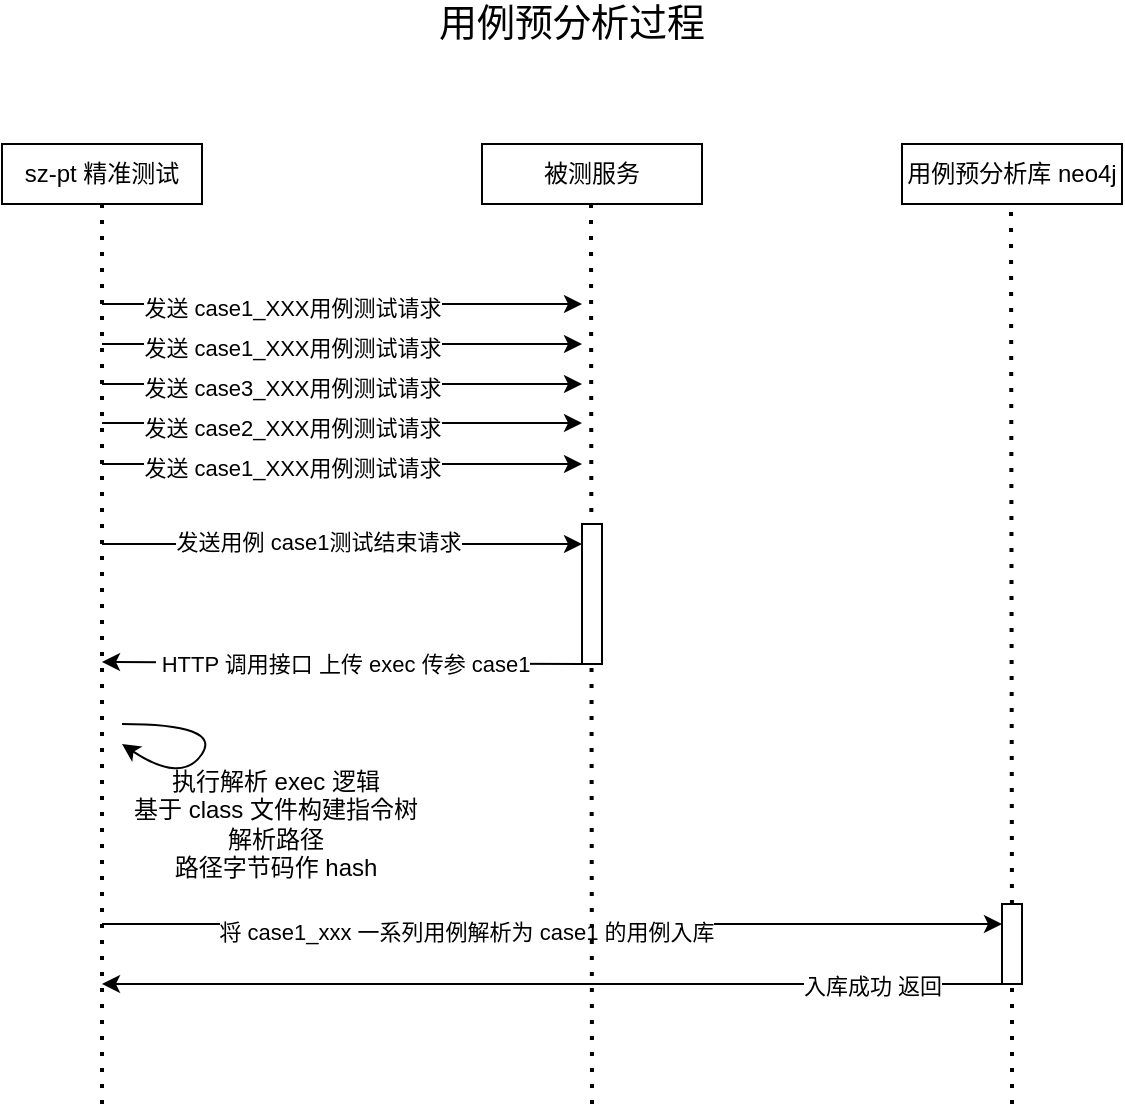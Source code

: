<mxfile version="27.0.3">
  <diagram name="第 1 页" id="Z0FvxLD0hqI7qlj6Cq4k">
    <mxGraphModel dx="1350" dy="670" grid="1" gridSize="10" guides="1" tooltips="1" connect="1" arrows="1" fold="1" page="1" pageScale="1" pageWidth="827" pageHeight="1169" math="0" shadow="0">
      <root>
        <mxCell id="0" />
        <mxCell id="1" parent="0" />
        <mxCell id="Ye4hKDb8vEAnaQrvqYou-1" value="sz-pt 精准测试" style="rounded=0;whiteSpace=wrap;html=1;" vertex="1" parent="1">
          <mxGeometry x="340" y="120" width="100" height="30" as="geometry" />
        </mxCell>
        <mxCell id="Ye4hKDb8vEAnaQrvqYou-2" value="" style="endArrow=none;dashed=1;html=1;dashPattern=1 3;strokeWidth=2;rounded=0;entryX=0.5;entryY=1;entryDx=0;entryDy=0;" edge="1" parent="1" target="Ye4hKDb8vEAnaQrvqYou-1">
          <mxGeometry width="50" height="50" relative="1" as="geometry">
            <mxPoint x="390" y="600" as="sourcePoint" />
            <mxPoint x="590" y="310" as="targetPoint" />
          </mxGeometry>
        </mxCell>
        <mxCell id="Ye4hKDb8vEAnaQrvqYou-3" value="被测服务" style="rounded=0;whiteSpace=wrap;html=1;" vertex="1" parent="1">
          <mxGeometry x="580" y="120" width="110" height="30" as="geometry" />
        </mxCell>
        <mxCell id="Ye4hKDb8vEAnaQrvqYou-9" value="" style="endArrow=classic;html=1;rounded=0;entryX=0;entryY=0.071;entryDx=0;entryDy=0;entryPerimeter=0;" edge="1" parent="1">
          <mxGeometry width="50" height="50" relative="1" as="geometry">
            <mxPoint x="390" y="220" as="sourcePoint" />
            <mxPoint x="630" y="220" as="targetPoint" />
          </mxGeometry>
        </mxCell>
        <mxCell id="Ye4hKDb8vEAnaQrvqYou-10" value="发送 case1_XXX用例测试请求" style="edgeLabel;html=1;align=center;verticalAlign=middle;resizable=0;points=[];" vertex="1" connectable="0" parent="Ye4hKDb8vEAnaQrvqYou-9">
          <mxGeometry x="-0.208" y="-2" relative="1" as="geometry">
            <mxPoint as="offset" />
          </mxGeometry>
        </mxCell>
        <mxCell id="Ye4hKDb8vEAnaQrvqYou-11" value="" style="endArrow=classic;html=1;rounded=0;entryX=0;entryY=0.071;entryDx=0;entryDy=0;entryPerimeter=0;" edge="1" parent="1">
          <mxGeometry width="50" height="50" relative="1" as="geometry">
            <mxPoint x="390" y="240" as="sourcePoint" />
            <mxPoint x="630" y="240" as="targetPoint" />
          </mxGeometry>
        </mxCell>
        <mxCell id="Ye4hKDb8vEAnaQrvqYou-12" value="发送 case3_XXX用例测试请求" style="edgeLabel;html=1;align=center;verticalAlign=middle;resizable=0;points=[];" vertex="1" connectable="0" parent="Ye4hKDb8vEAnaQrvqYou-11">
          <mxGeometry x="-0.208" y="-2" relative="1" as="geometry">
            <mxPoint as="offset" />
          </mxGeometry>
        </mxCell>
        <mxCell id="Ye4hKDb8vEAnaQrvqYou-14" value="" style="endArrow=classic;html=1;rounded=0;entryX=0;entryY=0;entryDx=0;entryDy=0;" edge="1" parent="1">
          <mxGeometry width="50" height="50" relative="1" as="geometry">
            <mxPoint x="390" y="320" as="sourcePoint" />
            <mxPoint x="630" y="320" as="targetPoint" />
          </mxGeometry>
        </mxCell>
        <mxCell id="Ye4hKDb8vEAnaQrvqYou-15" value="发送用例 case1测试结束请求" style="edgeLabel;html=1;align=center;verticalAlign=middle;resizable=0;points=[];" vertex="1" connectable="0" parent="Ye4hKDb8vEAnaQrvqYou-14">
          <mxGeometry x="-0.104" y="1" relative="1" as="geometry">
            <mxPoint as="offset" />
          </mxGeometry>
        </mxCell>
        <mxCell id="Ye4hKDb8vEAnaQrvqYou-18" value="" style="endArrow=classic;html=1;rounded=0;exitX=0;exitY=1;exitDx=0;exitDy=0;" edge="1" parent="1" source="Ye4hKDb8vEAnaQrvqYou-6">
          <mxGeometry width="50" height="50" relative="1" as="geometry">
            <mxPoint x="620" y="379" as="sourcePoint" />
            <mxPoint x="390" y="379" as="targetPoint" />
          </mxGeometry>
        </mxCell>
        <mxCell id="Ye4hKDb8vEAnaQrvqYou-36" value="&amp;nbsp;HTTP 调用接口 上传 exec 传参 case1" style="edgeLabel;html=1;align=center;verticalAlign=middle;resizable=0;points=[];" vertex="1" connectable="0" parent="Ye4hKDb8vEAnaQrvqYou-18">
          <mxGeometry relative="1" as="geometry">
            <mxPoint as="offset" />
          </mxGeometry>
        </mxCell>
        <mxCell id="Ye4hKDb8vEAnaQrvqYou-20" value="&lt;span style=&quot;color: rgba(0, 0, 0, 0); font-family: monospace; font-size: 0px; text-align: start; background-color: rgb(236, 236, 236);&quot;&gt;%3CmxGraphModel%3E%3Croot%3E%3CmxCell%20id%3D%220%22%2F%3E%3CmxCell%20id%3D%221%22%20parent%3D%220%22%2F%3E%3CmxCell%20id%3D%222%22%20value%3D%22%22%20style%3D%22endArrow%3Dclassic%3Bhtml%3D1%3Brounded%3D0%3Bcurved%3D1%3B%22%20edge%3D%221%22%20parent%3D%221%22%3E%3CmxGeometry%20width%3D%2250%22%20height%3D%2250%22%20relative%3D%221%22%20as%3D%22geometry%22%3E%3CmxPoint%20x%3D%22500%22%20y%3D%22340%22%20as%3D%22sourcePoint%22%2F%3E%3CmxPoint%20x%3D%22500%22%20y%3D%22350%22%20as%3D%22targetPoint%22%2F%3E%3CArray%20as%3D%22points%22%3E%3CmxPoint%20x%3D%22550%22%20y%3D%22340%22%2F%3E%3CmxPoint%20x%3D%22530%22%20y%3D%22370%22%2F%3E%3C%2FArray%3E%3C%2FmxGeometry%3E%3C%2FmxCell%3E%3C%2Froot%3E%3C%2FmxGraphModel%3E&lt;/span&gt;" style="endArrow=classic;html=1;rounded=0;curved=1;" edge="1" parent="1">
          <mxGeometry x="-0.345" y="50" width="50" height="50" relative="1" as="geometry">
            <mxPoint x="400" y="410" as="sourcePoint" />
            <mxPoint x="400" y="420" as="targetPoint" />
            <Array as="points">
              <mxPoint x="450" y="410" />
              <mxPoint x="430" y="440" />
            </Array>
            <mxPoint as="offset" />
          </mxGeometry>
        </mxCell>
        <mxCell id="Ye4hKDb8vEAnaQrvqYou-21" value="执行解析 exec 逻辑&lt;br&gt;基于 class 文件构建指令树&lt;br&gt;解析路径&lt;br&gt;路径字节码作 hash" style="text;html=1;align=center;verticalAlign=middle;whiteSpace=wrap;rounded=0;" vertex="1" parent="1">
          <mxGeometry x="384" y="440" width="186" height="40" as="geometry" />
        </mxCell>
        <mxCell id="Ye4hKDb8vEAnaQrvqYou-22" value="用例预分析库 neo4j" style="rounded=0;whiteSpace=wrap;html=1;" vertex="1" parent="1">
          <mxGeometry x="790" y="120" width="110" height="30" as="geometry" />
        </mxCell>
        <mxCell id="Ye4hKDb8vEAnaQrvqYou-29" value="" style="endArrow=classic;html=1;rounded=0;entryX=0;entryY=0.071;entryDx=0;entryDy=0;entryPerimeter=0;" edge="1" parent="1">
          <mxGeometry width="50" height="50" relative="1" as="geometry">
            <mxPoint x="390" y="200" as="sourcePoint" />
            <mxPoint x="630" y="200" as="targetPoint" />
          </mxGeometry>
        </mxCell>
        <mxCell id="Ye4hKDb8vEAnaQrvqYou-30" value="发送 case1_XXX用例测试请求" style="edgeLabel;html=1;align=center;verticalAlign=middle;resizable=0;points=[];" vertex="1" connectable="0" parent="Ye4hKDb8vEAnaQrvqYou-29">
          <mxGeometry x="-0.208" y="-2" relative="1" as="geometry">
            <mxPoint as="offset" />
          </mxGeometry>
        </mxCell>
        <mxCell id="Ye4hKDb8vEAnaQrvqYou-32" value="" style="endArrow=classic;html=1;rounded=0;entryX=0;entryY=0.071;entryDx=0;entryDy=0;entryPerimeter=0;" edge="1" parent="1">
          <mxGeometry width="50" height="50" relative="1" as="geometry">
            <mxPoint x="390" y="259.5" as="sourcePoint" />
            <mxPoint x="630" y="259.5" as="targetPoint" />
          </mxGeometry>
        </mxCell>
        <mxCell id="Ye4hKDb8vEAnaQrvqYou-33" value="发送 case2_XXX用例测试请求" style="edgeLabel;html=1;align=center;verticalAlign=middle;resizable=0;points=[];" vertex="1" connectable="0" parent="Ye4hKDb8vEAnaQrvqYou-32">
          <mxGeometry x="-0.208" y="-2" relative="1" as="geometry">
            <mxPoint as="offset" />
          </mxGeometry>
        </mxCell>
        <mxCell id="Ye4hKDb8vEAnaQrvqYou-34" value="" style="endArrow=classic;html=1;rounded=0;entryX=0;entryY=0.071;entryDx=0;entryDy=0;entryPerimeter=0;" edge="1" parent="1">
          <mxGeometry width="50" height="50" relative="1" as="geometry">
            <mxPoint x="390" y="280" as="sourcePoint" />
            <mxPoint x="630" y="280" as="targetPoint" />
          </mxGeometry>
        </mxCell>
        <mxCell id="Ye4hKDb8vEAnaQrvqYou-35" value="发送 case1_XXX用例测试请求" style="edgeLabel;html=1;align=center;verticalAlign=middle;resizable=0;points=[];" vertex="1" connectable="0" parent="Ye4hKDb8vEAnaQrvqYou-34">
          <mxGeometry x="-0.208" y="-2" relative="1" as="geometry">
            <mxPoint as="offset" />
          </mxGeometry>
        </mxCell>
        <mxCell id="Ye4hKDb8vEAnaQrvqYou-38" value="" style="endArrow=classic;html=1;rounded=0;entryX=0;entryY=0.25;entryDx=0;entryDy=0;" edge="1" parent="1" target="Ye4hKDb8vEAnaQrvqYou-43">
          <mxGeometry width="50" height="50" relative="1" as="geometry">
            <mxPoint x="390" y="510" as="sourcePoint" />
            <mxPoint x="830" y="510" as="targetPoint" />
          </mxGeometry>
        </mxCell>
        <mxCell id="Ye4hKDb8vEAnaQrvqYou-42" value="将 case1_xxx 一系列用例解析为 case1 的用例入库" style="edgeLabel;html=1;align=center;verticalAlign=middle;resizable=0;points=[];" vertex="1" connectable="0" parent="Ye4hKDb8vEAnaQrvqYou-38">
          <mxGeometry x="-0.191" y="-4" relative="1" as="geometry">
            <mxPoint as="offset" />
          </mxGeometry>
        </mxCell>
        <mxCell id="Ye4hKDb8vEAnaQrvqYou-40" value="" style="endArrow=none;dashed=1;html=1;dashPattern=1 3;strokeWidth=2;rounded=0;entryX=0.5;entryY=1;entryDx=0;entryDy=0;" edge="1" parent="1" source="Ye4hKDb8vEAnaQrvqYou-43">
          <mxGeometry width="50" height="50" relative="1" as="geometry">
            <mxPoint x="844.5" y="560" as="sourcePoint" />
            <mxPoint x="844.5" y="150" as="targetPoint" />
          </mxGeometry>
        </mxCell>
        <mxCell id="Ye4hKDb8vEAnaQrvqYou-41" value="" style="endArrow=none;dashed=1;html=1;dashPattern=1 3;strokeWidth=2;rounded=0;entryX=0.5;entryY=1;entryDx=0;entryDy=0;" edge="1" parent="1">
          <mxGeometry width="50" height="50" relative="1" as="geometry">
            <mxPoint x="635" y="600" as="sourcePoint" />
            <mxPoint x="634.5" y="150" as="targetPoint" />
          </mxGeometry>
        </mxCell>
        <mxCell id="Ye4hKDb8vEAnaQrvqYou-6" value="" style="rounded=0;whiteSpace=wrap;html=1;" vertex="1" parent="1">
          <mxGeometry x="630" y="310" width="10" height="70" as="geometry" />
        </mxCell>
        <mxCell id="Ye4hKDb8vEAnaQrvqYou-44" value="" style="endArrow=none;dashed=1;html=1;dashPattern=1 3;strokeWidth=2;rounded=0;entryX=0.5;entryY=1;entryDx=0;entryDy=0;" edge="1" parent="1" target="Ye4hKDb8vEAnaQrvqYou-43">
          <mxGeometry width="50" height="50" relative="1" as="geometry">
            <mxPoint x="845" y="600" as="sourcePoint" />
            <mxPoint x="844.5" y="150" as="targetPoint" />
          </mxGeometry>
        </mxCell>
        <mxCell id="Ye4hKDb8vEAnaQrvqYou-43" value="" style="rounded=0;whiteSpace=wrap;html=1;" vertex="1" parent="1">
          <mxGeometry x="840" y="500" width="10" height="40" as="geometry" />
        </mxCell>
        <mxCell id="Ye4hKDb8vEAnaQrvqYou-45" value="" style="endArrow=classic;html=1;rounded=0;exitX=0;exitY=1;exitDx=0;exitDy=0;" edge="1" parent="1" source="Ye4hKDb8vEAnaQrvqYou-43">
          <mxGeometry width="50" height="50" relative="1" as="geometry">
            <mxPoint x="830" y="540" as="sourcePoint" />
            <mxPoint x="390" y="540" as="targetPoint" />
          </mxGeometry>
        </mxCell>
        <mxCell id="Ye4hKDb8vEAnaQrvqYou-46" value="入库成功 返回" style="edgeLabel;html=1;align=center;verticalAlign=middle;resizable=0;points=[];" vertex="1" connectable="0" parent="Ye4hKDb8vEAnaQrvqYou-45">
          <mxGeometry x="-0.711" y="1" relative="1" as="geometry">
            <mxPoint as="offset" />
          </mxGeometry>
        </mxCell>
        <mxCell id="Ye4hKDb8vEAnaQrvqYou-47" value="&lt;font style=&quot;font-size: 19px;&quot;&gt;用例预分析过程&lt;/font&gt;" style="text;html=1;align=center;verticalAlign=middle;whiteSpace=wrap;rounded=0;" vertex="1" parent="1">
          <mxGeometry x="550" y="50" width="150" height="20" as="geometry" />
        </mxCell>
      </root>
    </mxGraphModel>
  </diagram>
</mxfile>
